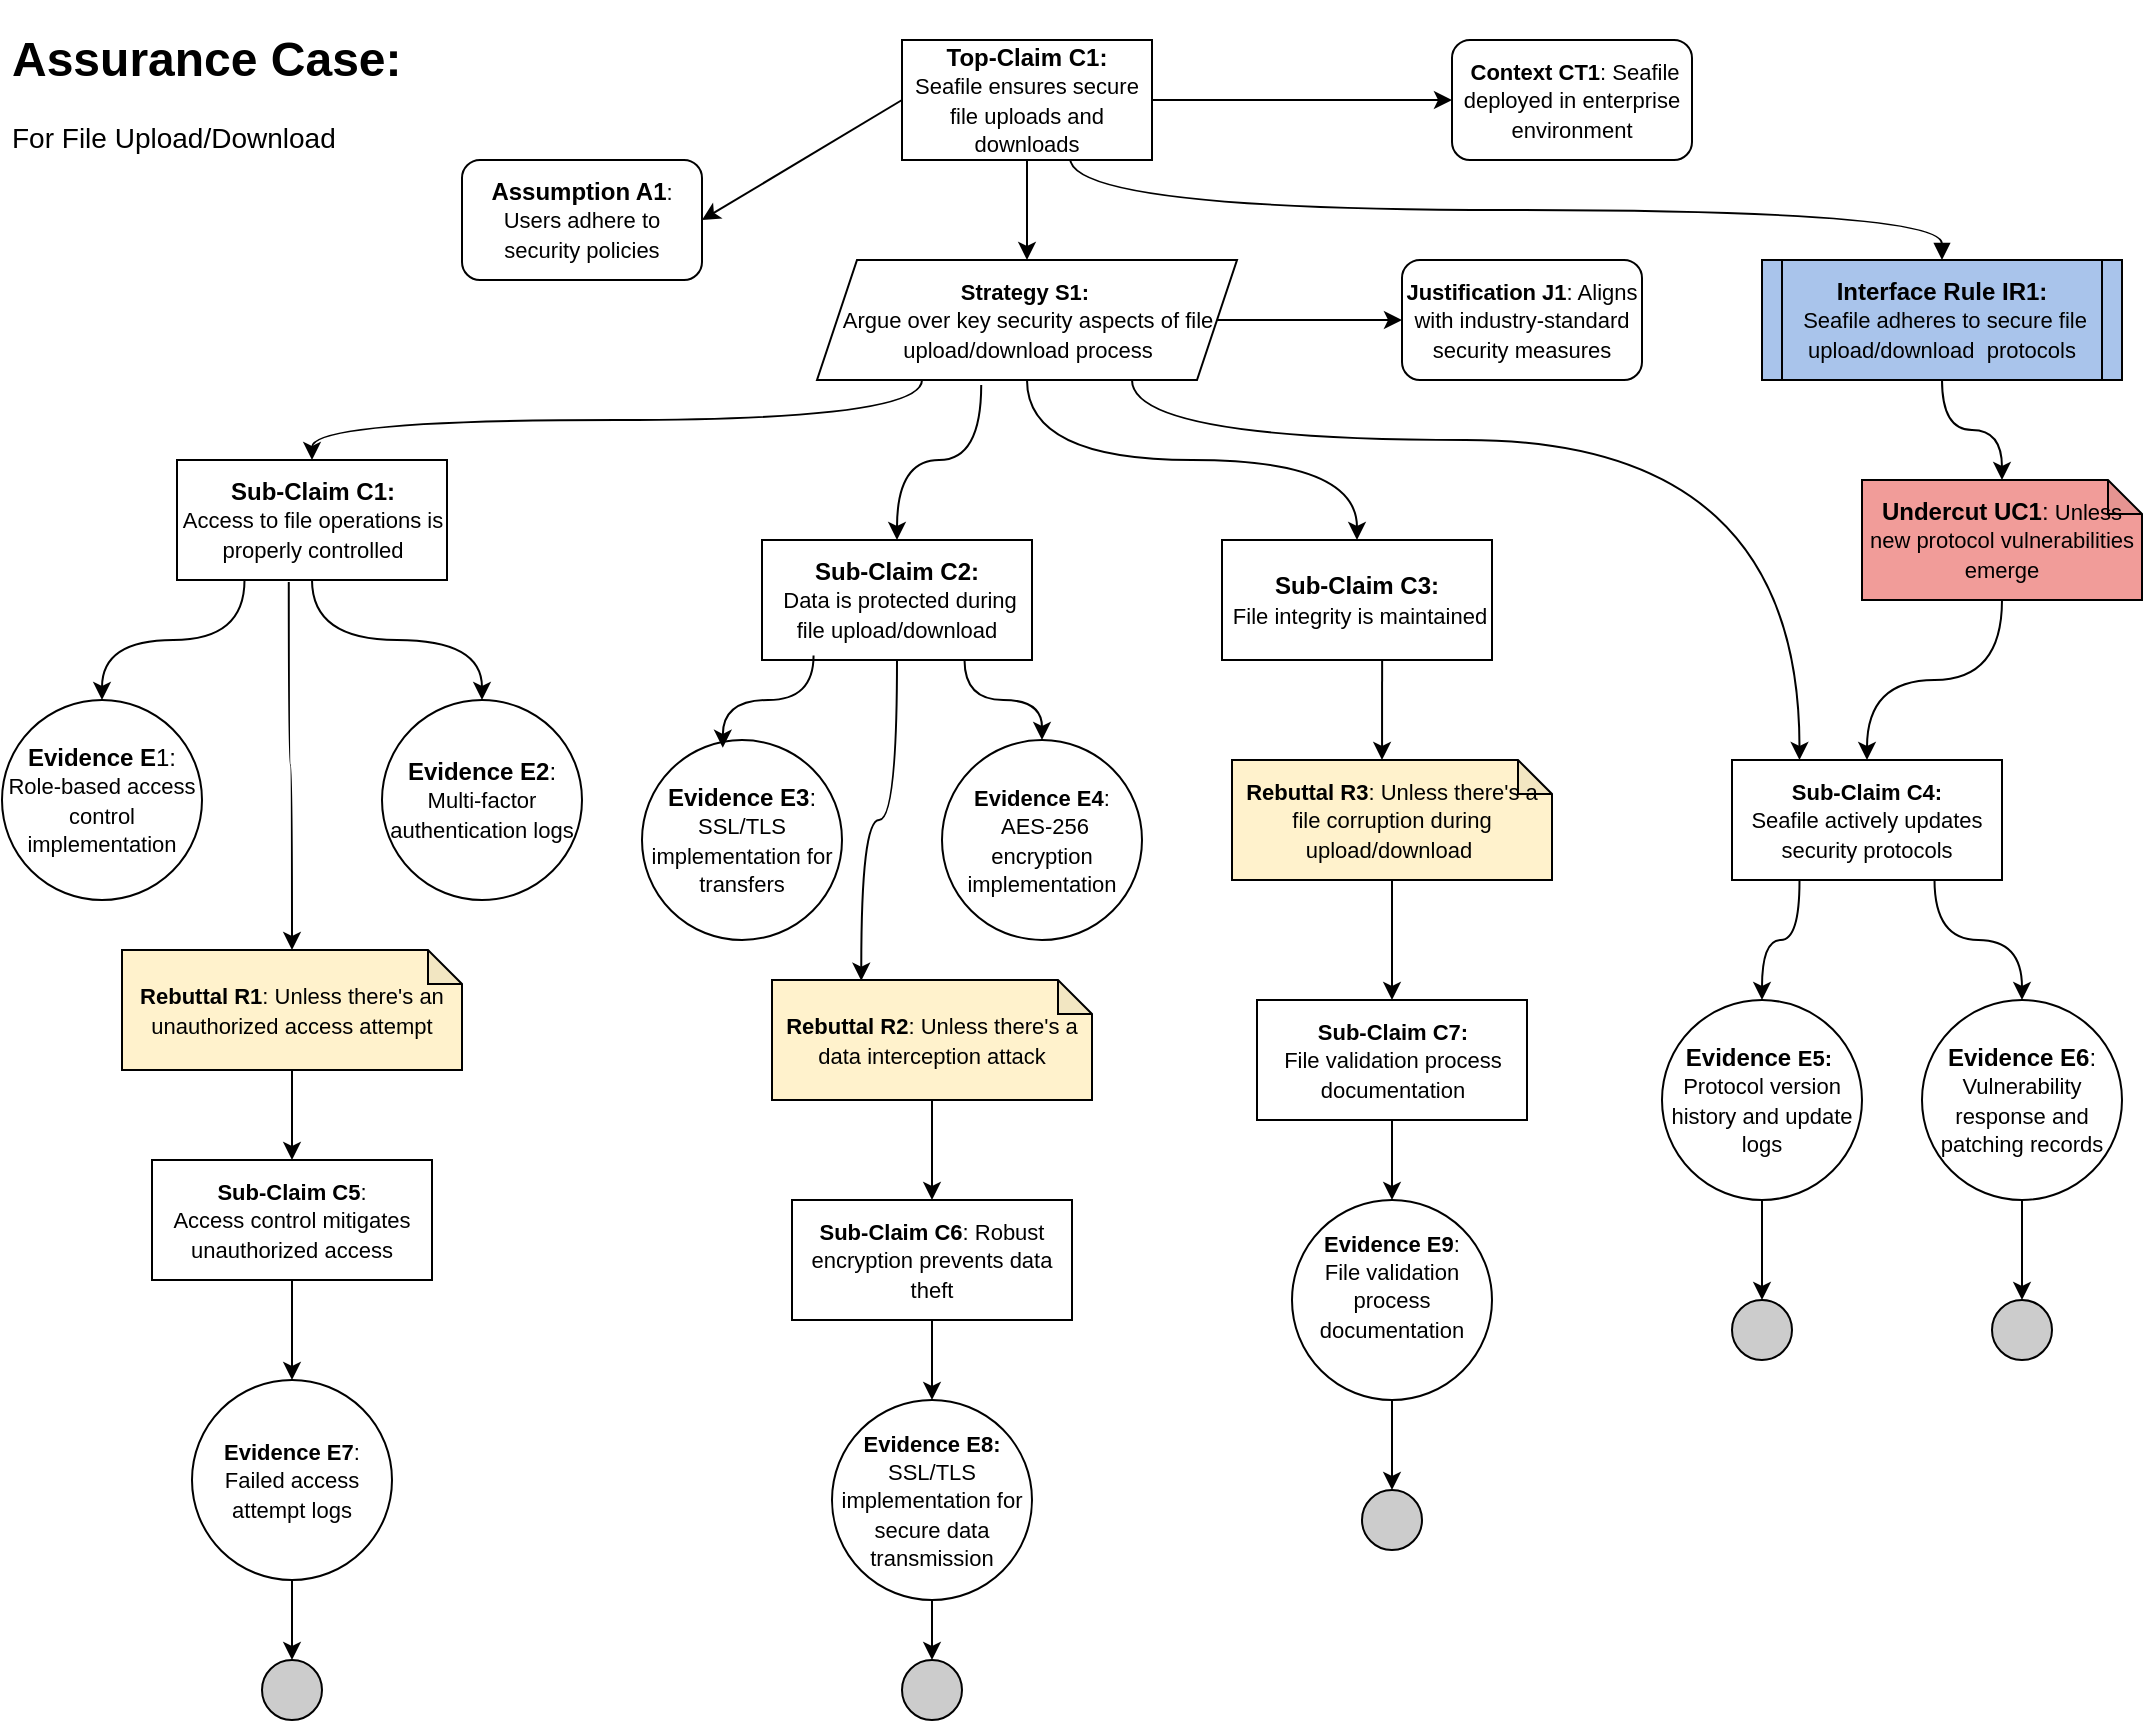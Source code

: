 <mxfile version="24.7.17">
  <diagram id="2RAkf9iS2bYrb-5zrusB" name="Page-1">
    <mxGraphModel dx="2482" dy="935" grid="1" gridSize="10" guides="1" tooltips="1" connect="1" arrows="1" fold="1" page="1" pageScale="1" pageWidth="850" pageHeight="1100" math="0" shadow="0">
      <root>
        <mxCell id="0" />
        <mxCell id="1" parent="0" />
        <mxCell id="EpLoNu7SxfJ4iQwhgqlz-1" value="&lt;h1&gt;Assurance Case:&lt;/h1&gt;&lt;div&gt;&lt;font style=&quot;font-size: 14px;&quot;&gt;For File Upload/Download&lt;/font&gt;&lt;/div&gt;" style="text;html=1;strokeColor=none;fillColor=none;spacing=5;spacingTop=-20;whiteSpace=wrap;overflow=hidden;rounded=0;" parent="1" vertex="1">
          <mxGeometry x="-120" y="20" width="220" height="70" as="geometry" />
        </mxCell>
        <mxCell id="EpLoNu7SxfJ4iQwhgqlz-37" style="edgeStyle=orthogonalEdgeStyle;curved=1;rounded=0;orthogonalLoop=1;jettySize=auto;html=1;exitX=0.672;exitY=0.983;exitDx=0;exitDy=0;endArrow=block;endFill=1;exitPerimeter=0;entryX=0.5;entryY=0;entryDx=0;entryDy=0;" parent="1" source="EpLoNu7SxfJ4iQwhgqlz-2" target="EpLoNu7SxfJ4iQwhgqlz-36" edge="1">
          <mxGeometry relative="1" as="geometry">
            <mxPoint x="412.5" y="100" as="sourcePoint" />
            <mxPoint x="870" y="150" as="targetPoint" />
          </mxGeometry>
        </mxCell>
        <mxCell id="tbIMrllRlCYScKRHbtyk-41" style="edgeStyle=orthogonalEdgeStyle;curved=1;rounded=0;orthogonalLoop=1;jettySize=auto;html=1;exitX=0.5;exitY=1;exitDx=0;exitDy=0;entryX=0.5;entryY=0;entryDx=0;entryDy=0;" edge="1" parent="1" source="EpLoNu7SxfJ4iQwhgqlz-2" target="tbIMrllRlCYScKRHbtyk-1">
          <mxGeometry relative="1" as="geometry" />
        </mxCell>
        <mxCell id="tbIMrllRlCYScKRHbtyk-42" style="edgeStyle=orthogonalEdgeStyle;curved=1;rounded=0;orthogonalLoop=1;jettySize=auto;html=1;exitX=1;exitY=0.5;exitDx=0;exitDy=0;entryX=0;entryY=0.5;entryDx=0;entryDy=0;" edge="1" parent="1" source="EpLoNu7SxfJ4iQwhgqlz-2" target="tbIMrllRlCYScKRHbtyk-38">
          <mxGeometry relative="1" as="geometry" />
        </mxCell>
        <mxCell id="tbIMrllRlCYScKRHbtyk-44" style="rounded=0;orthogonalLoop=1;jettySize=auto;html=1;exitX=0;exitY=0.5;exitDx=0;exitDy=0;entryX=1;entryY=0.5;entryDx=0;entryDy=0;" edge="1" parent="1" source="EpLoNu7SxfJ4iQwhgqlz-2" target="tbIMrllRlCYScKRHbtyk-39">
          <mxGeometry relative="1" as="geometry" />
        </mxCell>
        <mxCell id="EpLoNu7SxfJ4iQwhgqlz-2" value="&lt;b&gt;Top-Claim C1:&lt;br&gt;&lt;/b&gt;&lt;span style=&quot;text-align: start;&quot;&gt;&lt;font style=&quot;font-size: 11px;&quot;&gt;Seafile ensures secure file uploads and downloads&lt;/font&gt;&lt;/span&gt;" style="rounded=0;whiteSpace=wrap;html=1;" parent="1" vertex="1">
          <mxGeometry x="330" y="30" width="125" height="60" as="geometry" />
        </mxCell>
        <mxCell id="tbIMrllRlCYScKRHbtyk-14" style="edgeStyle=orthogonalEdgeStyle;rounded=0;orthogonalLoop=1;jettySize=auto;html=1;exitX=0.25;exitY=1;exitDx=0;exitDy=0;curved=1;" edge="1" parent="1" source="EpLoNu7SxfJ4iQwhgqlz-8" target="EpLoNu7SxfJ4iQwhgqlz-18">
          <mxGeometry relative="1" as="geometry" />
        </mxCell>
        <mxCell id="tbIMrllRlCYScKRHbtyk-15" style="edgeStyle=orthogonalEdgeStyle;rounded=0;orthogonalLoop=1;jettySize=auto;html=1;entryX=0.5;entryY=0;entryDx=0;entryDy=0;curved=1;" edge="1" parent="1" source="EpLoNu7SxfJ4iQwhgqlz-8" target="EpLoNu7SxfJ4iQwhgqlz-19">
          <mxGeometry relative="1" as="geometry" />
        </mxCell>
        <mxCell id="tbIMrllRlCYScKRHbtyk-73" style="edgeStyle=orthogonalEdgeStyle;curved=1;rounded=0;orthogonalLoop=1;jettySize=auto;html=1;exitX=0.414;exitY=1.017;exitDx=0;exitDy=0;exitPerimeter=0;" edge="1" parent="1" source="EpLoNu7SxfJ4iQwhgqlz-8" target="EpLoNu7SxfJ4iQwhgqlz-10">
          <mxGeometry relative="1" as="geometry" />
        </mxCell>
        <mxCell id="EpLoNu7SxfJ4iQwhgqlz-8" value="&lt;font&gt;&lt;b&gt;&lt;font style=&quot;font-size: 12px;&quot;&gt;Sub-Claim C1:&lt;br&gt;&lt;/font&gt;&lt;/b&gt;&lt;span style=&quot;text-align: start;&quot;&gt;&lt;font style=&quot;font-size: 11px;&quot;&gt;Access to file operations is properly controlled&lt;/font&gt;&lt;/span&gt;&lt;br&gt;&lt;/font&gt;" style="rounded=0;whiteSpace=wrap;html=1;" parent="1" vertex="1">
          <mxGeometry x="-32.5" y="240" width="135" height="60" as="geometry" />
        </mxCell>
        <mxCell id="tbIMrllRlCYScKRHbtyk-72" style="edgeStyle=orthogonalEdgeStyle;curved=1;rounded=0;orthogonalLoop=1;jettySize=auto;html=1;entryX=0.5;entryY=0;entryDx=0;entryDy=0;" edge="1" parent="1" source="EpLoNu7SxfJ4iQwhgqlz-10" target="EpLoNu7SxfJ4iQwhgqlz-15">
          <mxGeometry relative="1" as="geometry" />
        </mxCell>
        <mxCell id="EpLoNu7SxfJ4iQwhgqlz-10" value="&lt;span style=&quot;text-align: start;&quot;&gt;&lt;font style=&quot;font-size: 11px;&quot;&gt;&lt;b&gt;Rebuttal R1&lt;/b&gt;: Unless there&#39;s an unauthorized access attempt&lt;/font&gt;&lt;/span&gt;" style="shape=note;whiteSpace=wrap;html=1;backgroundOutline=1;darkOpacity=0.05;size=17;fillColor=#FFF2CC;" parent="1" vertex="1">
          <mxGeometry x="-60" y="485" width="170" height="60" as="geometry" />
        </mxCell>
        <mxCell id="tbIMrllRlCYScKRHbtyk-52" style="edgeStyle=orthogonalEdgeStyle;curved=1;rounded=0;orthogonalLoop=1;jettySize=auto;html=1;exitX=0.5;exitY=1;exitDx=0;exitDy=0;" edge="1" parent="1" source="EpLoNu7SxfJ4iQwhgqlz-15" target="tbIMrllRlCYScKRHbtyk-51">
          <mxGeometry relative="1" as="geometry" />
        </mxCell>
        <mxCell id="EpLoNu7SxfJ4iQwhgqlz-15" value="&lt;span style=&quot;text-align: start;&quot;&gt;&lt;font style=&quot;font-size: 11px;&quot;&gt;&lt;b&gt;Sub-Claim C5&lt;/b&gt;:&lt;/font&gt;&lt;/span&gt;&lt;div&gt;&lt;span style=&quot;text-align: start;&quot;&gt;&lt;font style=&quot;font-size: 11px;&quot;&gt;Access control mitigates unauthorized access&lt;/font&gt;&lt;/span&gt;&lt;br&gt;&lt;/div&gt;" style="rounded=0;whiteSpace=wrap;html=1;" parent="1" vertex="1">
          <mxGeometry x="-45" y="590" width="140" height="60" as="geometry" />
        </mxCell>
        <mxCell id="EpLoNu7SxfJ4iQwhgqlz-18" value="&lt;span style=&quot;text-align: start;&quot;&gt;&lt;font style=&quot;font-size: 12px;&quot;&gt;&lt;b&gt;Evidence E&lt;/b&gt;1:&lt;/font&gt;&lt;/span&gt;&lt;div&gt;&lt;span style=&quot;text-align: start;&quot;&gt;&lt;font style=&quot;font-size: 11px;&quot;&gt;Role-based access control implementation&lt;/font&gt;&lt;/span&gt;&lt;br&gt;&lt;/div&gt;" style="ellipse;whiteSpace=wrap;html=1;aspect=fixed;fillColor=#ffffff;rounded=0;" parent="1" vertex="1">
          <mxGeometry x="-120" y="360" width="100" height="100" as="geometry" />
        </mxCell>
        <mxCell id="EpLoNu7SxfJ4iQwhgqlz-19" value="&lt;span style=&quot;text-align: start;&quot;&gt;&lt;font style=&quot;font-size: 12px;&quot;&gt;&lt;b&gt;Evidence E2&lt;/b&gt;:&lt;/font&gt;&lt;/span&gt;&lt;div&gt;&lt;span style=&quot;text-align: start;&quot;&gt;&lt;font style=&quot;font-size: 11px;&quot;&gt;Multi-factor authentication logs&lt;/font&gt;&lt;/span&gt;&lt;br&gt;&lt;/div&gt;" style="ellipse;whiteSpace=wrap;html=1;aspect=fixed;fillColor=#ffffff;rounded=0;" parent="1" vertex="1">
          <mxGeometry x="70" y="360" width="100" height="100" as="geometry" />
        </mxCell>
        <mxCell id="EpLoNu7SxfJ4iQwhgqlz-24" value="" style="ellipse;whiteSpace=wrap;html=1;aspect=fixed;fillColor=#CCCCCC;" parent="1" vertex="1">
          <mxGeometry x="10" y="840" width="30" height="30" as="geometry" />
        </mxCell>
        <mxCell id="EpLoNu7SxfJ4iQwhgqlz-33" value="&lt;span style=&quot;text-align: start;&quot;&gt;&lt;font style=&quot;font-size: 11px;&quot;&gt;&lt;b&gt;Evidence E8:&lt;/b&gt;&lt;/font&gt;&lt;/span&gt;&lt;div&gt;&lt;span style=&quot;text-align: start;&quot;&gt;&lt;font style=&quot;font-size: 11px;&quot;&gt;SSL/TLS implementation for secure data transmission&lt;/font&gt;&lt;/span&gt;&lt;br&gt;&lt;/div&gt;" style="ellipse;whiteSpace=wrap;html=1;aspect=fixed;fillColor=#ffffff;rounded=0;" parent="1" vertex="1">
          <mxGeometry x="295" y="710" width="100" height="100" as="geometry" />
        </mxCell>
        <mxCell id="EpLoNu7SxfJ4iQwhgqlz-36" value="&lt;span style=&quot;text-align: start;&quot;&gt;&lt;font style=&quot;font-size: 12px;&quot;&gt;&lt;b&gt;Interface Rule IR1:&lt;/b&gt;&lt;/font&gt;&lt;/span&gt;&lt;div&gt;&lt;span style=&quot;text-align: start;&quot;&gt;&lt;font style=&quot;font-size: 11px;&quot;&gt;&amp;nbsp;Seafile adheres to secure file upload/download &amp;nbsp;protocols&lt;/font&gt;&lt;/span&gt;&lt;br&gt;&lt;/div&gt;" style="shape=process;whiteSpace=wrap;html=1;backgroundOutline=1;fillColor=#A9C4EB;size=0.056;" parent="1" vertex="1">
          <mxGeometry x="760" y="140" width="180" height="60" as="geometry" />
        </mxCell>
        <mxCell id="tbIMrllRlCYScKRHbtyk-10" value="" style="edgeStyle=orthogonalEdgeStyle;rounded=0;orthogonalLoop=1;jettySize=auto;html=1;curved=1;exitX=0.391;exitY=1.041;exitDx=0;exitDy=0;exitPerimeter=0;" edge="1" parent="1" source="tbIMrllRlCYScKRHbtyk-1" target="tbIMrllRlCYScKRHbtyk-7">
          <mxGeometry relative="1" as="geometry" />
        </mxCell>
        <mxCell id="tbIMrllRlCYScKRHbtyk-48" style="edgeStyle=orthogonalEdgeStyle;curved=1;rounded=0;orthogonalLoop=1;jettySize=auto;html=1;exitX=1;exitY=0.5;exitDx=0;exitDy=0;" edge="1" parent="1" source="tbIMrllRlCYScKRHbtyk-1" target="tbIMrllRlCYScKRHbtyk-40">
          <mxGeometry relative="1" as="geometry" />
        </mxCell>
        <mxCell id="tbIMrllRlCYScKRHbtyk-78" style="edgeStyle=orthogonalEdgeStyle;curved=1;rounded=0;orthogonalLoop=1;jettySize=auto;html=1;exitX=0.5;exitY=1;exitDx=0;exitDy=0;entryX=0.5;entryY=0;entryDx=0;entryDy=0;" edge="1" parent="1" source="tbIMrllRlCYScKRHbtyk-1" target="tbIMrllRlCYScKRHbtyk-8">
          <mxGeometry relative="1" as="geometry" />
        </mxCell>
        <mxCell id="tbIMrllRlCYScKRHbtyk-92" style="edgeStyle=orthogonalEdgeStyle;curved=1;rounded=0;orthogonalLoop=1;jettySize=auto;html=1;exitX=0.75;exitY=1;exitDx=0;exitDy=0;entryX=0.25;entryY=0;entryDx=0;entryDy=0;" edge="1" parent="1" source="tbIMrllRlCYScKRHbtyk-1" target="tbIMrllRlCYScKRHbtyk-9">
          <mxGeometry relative="1" as="geometry">
            <Array as="points">
              <mxPoint x="445" y="230" />
              <mxPoint x="779" y="230" />
            </Array>
          </mxGeometry>
        </mxCell>
        <mxCell id="tbIMrllRlCYScKRHbtyk-1" value="&lt;span style=&quot;text-align: start;&quot;&gt;&lt;font style=&quot;font-size: 11px;&quot;&gt;&lt;b&gt;Strategy S1:&amp;nbsp;&lt;/b&gt;&lt;/font&gt;&lt;/span&gt;&lt;div&gt;&lt;span style=&quot;text-align: start;&quot;&gt;&lt;font style=&quot;font-size: 11px;&quot;&gt;Argue over key security aspects of file upload/download process&lt;/font&gt;&lt;/span&gt;&lt;br&gt;&lt;/div&gt;" style="shape=parallelogram;perimeter=parallelogramPerimeter;whiteSpace=wrap;html=1;fixedSize=1;" vertex="1" parent="1">
          <mxGeometry x="287.5" y="140" width="210" height="60" as="geometry" />
        </mxCell>
        <mxCell id="tbIMrllRlCYScKRHbtyk-6" value="" style="curved=1;endArrow=classic;html=1;rounded=0;exitX=0.25;exitY=1;exitDx=0;exitDy=0;entryX=0.5;entryY=0;entryDx=0;entryDy=0;edgeStyle=orthogonalEdgeStyle;" edge="1" parent="1" source="tbIMrllRlCYScKRHbtyk-1" target="EpLoNu7SxfJ4iQwhgqlz-8">
          <mxGeometry width="50" height="50" relative="1" as="geometry">
            <mxPoint x="140" y="310" as="sourcePoint" />
            <mxPoint x="190" y="260" as="targetPoint" />
          </mxGeometry>
        </mxCell>
        <mxCell id="tbIMrllRlCYScKRHbtyk-19" style="edgeStyle=orthogonalEdgeStyle;rounded=0;orthogonalLoop=1;jettySize=auto;html=1;exitX=0.75;exitY=1;exitDx=0;exitDy=0;curved=1;" edge="1" parent="1" source="tbIMrllRlCYScKRHbtyk-7" target="tbIMrllRlCYScKRHbtyk-17">
          <mxGeometry relative="1" as="geometry" />
        </mxCell>
        <mxCell id="tbIMrllRlCYScKRHbtyk-7" value="&lt;span style=&quot;text-align: start;&quot;&gt;&lt;font style=&quot;font-size: 12px;&quot;&gt;&lt;b&gt;Sub-Claim C2:&lt;/b&gt;&lt;/font&gt;&lt;/span&gt;&lt;div&gt;&lt;span style=&quot;text-align: start;&quot;&gt;&lt;font style=&quot;font-size: 11px;&quot;&gt;&amp;nbsp;Data is protected during file upload/download&lt;/font&gt;&lt;/span&gt;&lt;/div&gt;" style="rounded=0;whiteSpace=wrap;html=1;" vertex="1" parent="1">
          <mxGeometry x="260" y="280" width="135" height="60" as="geometry" />
        </mxCell>
        <mxCell id="tbIMrllRlCYScKRHbtyk-8" value="&lt;span style=&quot;font-style: normal; font-variant-caps: normal; letter-spacing: normal; text-align: start; text-indent: 0px; text-transform: none; white-space: normal; word-spacing: 0px; -webkit-text-stroke-width: 0px; text-decoration: none; caret-color: rgb(0, 0, 0); color: rgb(0, 0, 0); float: none; display: inline !important;&quot;&gt;&lt;font style=&quot;font-size: 12px;&quot;&gt;&lt;b&gt;Sub-Claim C3:&lt;/b&gt;&lt;/font&gt;&lt;/span&gt;&lt;div&gt;&lt;span style=&quot;font-style: normal; font-variant-caps: normal; font-weight: 400; letter-spacing: normal; text-align: start; text-indent: 0px; text-transform: none; white-space: normal; word-spacing: 0px; -webkit-text-stroke-width: 0px; text-decoration: none; caret-color: rgb(0, 0, 0); color: rgb(0, 0, 0); float: none; display: inline !important;&quot;&gt;&lt;font style=&quot;font-size: 11px;&quot;&gt;&amp;nbsp;File integrity is maintained&lt;/font&gt;&lt;/span&gt;&lt;/div&gt;" style="rounded=0;whiteSpace=wrap;html=1;" vertex="1" parent="1">
          <mxGeometry x="490" y="280" width="135" height="60" as="geometry" />
        </mxCell>
        <mxCell id="tbIMrllRlCYScKRHbtyk-26" style="edgeStyle=orthogonalEdgeStyle;curved=1;rounded=0;orthogonalLoop=1;jettySize=auto;html=1;exitX=0.25;exitY=1;exitDx=0;exitDy=0;" edge="1" parent="1" source="tbIMrllRlCYScKRHbtyk-9" target="tbIMrllRlCYScKRHbtyk-24">
          <mxGeometry relative="1" as="geometry" />
        </mxCell>
        <mxCell id="tbIMrllRlCYScKRHbtyk-27" style="edgeStyle=orthogonalEdgeStyle;curved=1;rounded=0;orthogonalLoop=1;jettySize=auto;html=1;exitX=0.75;exitY=1;exitDx=0;exitDy=0;" edge="1" parent="1" source="tbIMrllRlCYScKRHbtyk-9" target="tbIMrllRlCYScKRHbtyk-25">
          <mxGeometry relative="1" as="geometry" />
        </mxCell>
        <mxCell id="tbIMrllRlCYScKRHbtyk-9" value="&lt;span style=&quot;text-align: start;&quot;&gt;&lt;font style=&quot;font-size: 11px;&quot;&gt;&lt;b&gt;Sub-Claim C4:&lt;/b&gt;&lt;/font&gt;&lt;/span&gt;&lt;div&gt;&lt;span style=&quot;text-align: start;&quot;&gt;&lt;font style=&quot;font-size: 11px;&quot;&gt;Seafile actively updates security protocols&lt;/font&gt;&lt;/span&gt;&lt;br&gt;&lt;/div&gt;" style="rounded=0;whiteSpace=wrap;html=1;" vertex="1" parent="1">
          <mxGeometry x="745" y="390" width="135" height="60" as="geometry" />
        </mxCell>
        <mxCell id="tbIMrllRlCYScKRHbtyk-16" value="&lt;span style=&quot;text-align: start;&quot;&gt;&lt;font style=&quot;font-size: 12px;&quot;&gt;&lt;b&gt;Evidence E3&lt;/b&gt;:&lt;/font&gt;&lt;/span&gt;&lt;div&gt;&lt;span style=&quot;text-align: start;&quot;&gt;&lt;font style=&quot;font-size: 11px;&quot;&gt;SSL/TLS implementation for transfers&lt;/font&gt;&lt;/span&gt;&lt;br&gt;&lt;/div&gt;" style="ellipse;whiteSpace=wrap;html=1;aspect=fixed;fillColor=#ffffff;rounded=0;" vertex="1" parent="1">
          <mxGeometry x="200" y="380" width="100" height="100" as="geometry" />
        </mxCell>
        <mxCell id="tbIMrllRlCYScKRHbtyk-17" value="&lt;span style=&quot;text-align: start;&quot;&gt;&lt;font style=&quot;font-size: 11px;&quot;&gt;&lt;b&gt;Evidence E4&lt;/b&gt;:&lt;/font&gt;&lt;/span&gt;&lt;div&gt;&lt;span style=&quot;font-size: 11px; text-align: start;&quot;&gt;&amp;nbsp;AES-256 encryption implementation&lt;/span&gt;&lt;br&gt;&lt;/div&gt;" style="ellipse;whiteSpace=wrap;html=1;aspect=fixed;fillColor=#ffffff;rounded=0;" vertex="1" parent="1">
          <mxGeometry x="350" y="380" width="100" height="100" as="geometry" />
        </mxCell>
        <mxCell id="tbIMrllRlCYScKRHbtyk-18" style="edgeStyle=orthogonalEdgeStyle;rounded=0;orthogonalLoop=1;jettySize=auto;html=1;exitX=0.191;exitY=0.962;exitDx=0;exitDy=0;entryX=0.404;entryY=0.039;entryDx=0;entryDy=0;entryPerimeter=0;curved=1;exitPerimeter=0;" edge="1" parent="1" source="tbIMrllRlCYScKRHbtyk-7" target="tbIMrllRlCYScKRHbtyk-16">
          <mxGeometry relative="1" as="geometry" />
        </mxCell>
        <mxCell id="tbIMrllRlCYScKRHbtyk-68" style="edgeStyle=orthogonalEdgeStyle;curved=1;rounded=0;orthogonalLoop=1;jettySize=auto;html=1;exitX=0.5;exitY=1;exitDx=0;exitDy=0;entryX=0.5;entryY=0;entryDx=0;entryDy=0;" edge="1" parent="1" source="tbIMrllRlCYScKRHbtyk-20" target="tbIMrllRlCYScKRHbtyk-65">
          <mxGeometry relative="1" as="geometry" />
        </mxCell>
        <mxCell id="tbIMrllRlCYScKRHbtyk-20" value="&lt;span style=&quot;&quot;&gt;&lt;font style=&quot;font-size: 11px;&quot;&gt;&lt;b&gt;Evidence E9&lt;/b&gt;:&lt;/font&gt;&lt;/span&gt;&lt;div&gt;&lt;div style=&quot;&quot;&gt;&lt;font style=&quot;font-size: 11px;&quot;&gt;File validation process documentation&lt;br&gt;&lt;/font&gt;&lt;/div&gt;&lt;div&gt;&lt;span style=&quot;caret-color: rgba(0, 0, 0, 0); color: rgba(0, 0, 0, 0); font-family: monospace; font-size: 0px; white-space: nowrap;&quot;&gt;%3CmxGraphModel%3E%3Croot%3E%3CmxCell%20id%3D%220%22%2F%3E%3CmxCell%20id%3D%221%22%20parent%3D%220%22%2F%3E%3CmxCell%20id%3D%222%22%20value%3D%22%26lt%3Bspan%20style%3D%26quot%3Btext-align%3A%20start%3B%26quot%3B%26gt%3B%26lt%3Bfont%20style%3D%26quot%3Bfont-size%3A%2011px%3B%26quot%3B%26gt%3B%26lt%3Bb%26gt%3BEvidence%20E4%26lt%3B%2Fb%26gt%3B%3A%26lt%3B%2Ffont%26gt%3B%26lt%3B%2Fspan%26gt%3B%26lt%3Bdiv%26gt%3B%26lt%3Bspan%20style%3D%26quot%3Btext-align%3A%20start%3B%26quot%3B%26gt%3B%26lt%3Bfont%20style%3D%26quot%3Bfont-size%3A%2011px%3B%26quot%3B%26gt%3BSSL%2FTLS%20implementation%20for%20transfers%26lt%3B%2Ffont%26gt%3B%26lt%3B%2Fspan%26gt%3B%26lt%3Bbr%26gt%3B%26lt%3B%2Fdiv%26gt%3B%22%20style%3D%22ellipse%3BwhiteSpace%3Dwrap%3Bhtml%3D1%3Baspect%3Dfixed%3BfillColor%3D%23ffffff%3Brounded%3D0%3B%22%20vertex%3D%221%22%20parent%3D%221%22%3E%3CmxGeometry%20x%3D%22375%22%20y%3D%22410%22%20width%3D%22100%22%20height%3D%22100%22%20as%3D%22geometry%22%2F%3E%3C%2FmxCell%3E%3C%2Froot%3E%3C%2FmxGraphModel%3E&lt;/span&gt;&lt;br&gt;&lt;/div&gt;&lt;/div&gt;" style="ellipse;whiteSpace=wrap;html=1;aspect=fixed;fillColor=#ffffff;rounded=0;" vertex="1" parent="1">
          <mxGeometry x="525" y="610" width="100" height="100" as="geometry" />
        </mxCell>
        <mxCell id="tbIMrllRlCYScKRHbtyk-88" style="edgeStyle=orthogonalEdgeStyle;curved=1;rounded=0;orthogonalLoop=1;jettySize=auto;html=1;exitX=0.5;exitY=1;exitDx=0;exitDy=0;entryX=0.5;entryY=0;entryDx=0;entryDy=0;" edge="1" parent="1" source="tbIMrllRlCYScKRHbtyk-24" target="tbIMrllRlCYScKRHbtyk-86">
          <mxGeometry relative="1" as="geometry" />
        </mxCell>
        <mxCell id="tbIMrllRlCYScKRHbtyk-24" value="&lt;div style=&quot;&quot;&gt;&lt;span style=&quot;&quot;&gt;&lt;b&gt;Evidence&amp;nbsp;&lt;/b&gt;&lt;/span&gt;&lt;span style=&quot;font-size: 11px;&quot;&gt;&lt;b&gt;E5:&amp;nbsp;&lt;/b&gt;&lt;/span&gt;&lt;/div&gt;&lt;div style=&quot;&quot;&gt;&lt;span style=&quot;&quot;&gt;&lt;font style=&quot;font-size: 11px;&quot;&gt;Protocol version history and update logs&lt;/font&gt;&lt;/span&gt;&lt;/div&gt;" style="ellipse;whiteSpace=wrap;html=1;aspect=fixed;fillColor=#ffffff;rounded=0;align=center;" vertex="1" parent="1">
          <mxGeometry x="710" y="510" width="100" height="100" as="geometry" />
        </mxCell>
        <mxCell id="tbIMrllRlCYScKRHbtyk-89" style="edgeStyle=orthogonalEdgeStyle;curved=1;rounded=0;orthogonalLoop=1;jettySize=auto;html=1;exitX=0.5;exitY=1;exitDx=0;exitDy=0;" edge="1" parent="1" source="tbIMrllRlCYScKRHbtyk-25" target="tbIMrllRlCYScKRHbtyk-87">
          <mxGeometry relative="1" as="geometry" />
        </mxCell>
        <mxCell id="tbIMrllRlCYScKRHbtyk-25" value="&lt;span style=&quot;text-align: start;&quot;&gt;&lt;font style=&quot;font-size: 12px;&quot;&gt;&lt;b&gt;Evidence E6&lt;/b&gt;:&lt;/font&gt;&lt;/span&gt;&lt;div&gt;&lt;span style=&quot;text-align: start;&quot;&gt;&lt;font style=&quot;font-size: 11px;&quot;&gt;Vulnerability response and patching records&lt;/font&gt;&lt;/span&gt;&lt;br&gt;&lt;/div&gt;" style="ellipse;whiteSpace=wrap;html=1;aspect=fixed;fillColor=#ffffff;rounded=0;" vertex="1" parent="1">
          <mxGeometry x="840" y="510" width="100" height="100" as="geometry" />
        </mxCell>
        <mxCell id="tbIMrllRlCYScKRHbtyk-95" style="edgeStyle=orthogonalEdgeStyle;curved=1;rounded=0;orthogonalLoop=1;jettySize=auto;html=1;entryX=0.5;entryY=0;entryDx=0;entryDy=0;" edge="1" parent="1" source="tbIMrllRlCYScKRHbtyk-31" target="tbIMrllRlCYScKRHbtyk-32">
          <mxGeometry relative="1" as="geometry" />
        </mxCell>
        <mxCell id="tbIMrllRlCYScKRHbtyk-31" value="&lt;span style=&quot;text-align: start;&quot;&gt;&lt;font style=&quot;font-size: 11px;&quot;&gt;&lt;b&gt;Rebuttal R2&lt;/b&gt;: Unless there&#39;s a data interception attack&lt;/font&gt;&lt;/span&gt;" style="shape=note;whiteSpace=wrap;html=1;backgroundOutline=1;darkOpacity=0.05;size=17;fillColor=#FFF2CC;" vertex="1" parent="1">
          <mxGeometry x="265" y="500" width="160" height="60" as="geometry" />
        </mxCell>
        <mxCell id="tbIMrllRlCYScKRHbtyk-54" style="edgeStyle=orthogonalEdgeStyle;curved=1;rounded=0;orthogonalLoop=1;jettySize=auto;html=1;exitX=0.5;exitY=1;exitDx=0;exitDy=0;" edge="1" parent="1" source="tbIMrllRlCYScKRHbtyk-32" target="EpLoNu7SxfJ4iQwhgqlz-33">
          <mxGeometry relative="1" as="geometry" />
        </mxCell>
        <mxCell id="tbIMrllRlCYScKRHbtyk-32" value="&lt;span style=&quot;text-align: start;&quot;&gt;&lt;font style=&quot;font-size: 11px;&quot;&gt;&lt;b&gt;Sub-Claim C6&lt;/b&gt;: Robust encryption prevents data theft&lt;/font&gt;&lt;/span&gt;" style="rounded=0;whiteSpace=wrap;html=1;" vertex="1" parent="1">
          <mxGeometry x="275" y="610" width="140" height="60" as="geometry" />
        </mxCell>
        <mxCell id="tbIMrllRlCYScKRHbtyk-38" value="&lt;span style=&quot;text-align: start;&quot;&gt;&lt;font style=&quot;font-size: 11px;&quot;&gt;&amp;nbsp;&lt;b&gt;Context CT1&lt;/b&gt;: Seafile deployed in enterprise environment&lt;/font&gt;&lt;/span&gt;" style="rounded=1;whiteSpace=wrap;html=1;" vertex="1" parent="1">
          <mxGeometry x="605" y="30" width="120" height="60" as="geometry" />
        </mxCell>
        <mxCell id="tbIMrllRlCYScKRHbtyk-39" value="&lt;span style=&quot;text-align: start;&quot;&gt;&lt;font&gt;&lt;b&gt;&lt;font style=&quot;font-size: 12px;&quot;&gt;Assumption A1&lt;/font&gt;&lt;/b&gt;&lt;span style=&quot;font-size: 11px;&quot;&gt;: Users adhere to security policies&lt;/span&gt;&lt;/font&gt;&lt;/span&gt;" style="rounded=1;whiteSpace=wrap;html=1;" vertex="1" parent="1">
          <mxGeometry x="110" y="90" width="120" height="60" as="geometry" />
        </mxCell>
        <mxCell id="tbIMrllRlCYScKRHbtyk-40" value="&lt;span style=&quot;text-align: start;&quot;&gt;&lt;font style=&quot;font-size: 11px;&quot;&gt;&lt;b&gt;Justification J1&lt;/b&gt;: Aligns with industry-standard security measures&lt;/font&gt;&lt;/span&gt;" style="rounded=1;whiteSpace=wrap;html=1;" vertex="1" parent="1">
          <mxGeometry x="580" y="140" width="120" height="60" as="geometry" />
        </mxCell>
        <mxCell id="tbIMrllRlCYScKRHbtyk-50" style="edgeStyle=orthogonalEdgeStyle;curved=1;rounded=0;orthogonalLoop=1;jettySize=auto;html=1;exitX=0.5;exitY=1;exitDx=0;exitDy=0;entryX=0.279;entryY=0.006;entryDx=0;entryDy=0;entryPerimeter=0;" edge="1" parent="1" source="tbIMrllRlCYScKRHbtyk-7" target="tbIMrllRlCYScKRHbtyk-31">
          <mxGeometry relative="1" as="geometry" />
        </mxCell>
        <mxCell id="tbIMrllRlCYScKRHbtyk-56" style="edgeStyle=orthogonalEdgeStyle;curved=1;rounded=0;orthogonalLoop=1;jettySize=auto;html=1;exitX=0.5;exitY=1;exitDx=0;exitDy=0;entryX=0.5;entryY=0;entryDx=0;entryDy=0;" edge="1" parent="1" source="tbIMrllRlCYScKRHbtyk-51" target="EpLoNu7SxfJ4iQwhgqlz-24">
          <mxGeometry relative="1" as="geometry" />
        </mxCell>
        <mxCell id="tbIMrllRlCYScKRHbtyk-51" value="&lt;span style=&quot;text-align: start;&quot;&gt;&lt;font style=&quot;font-size: 11px;&quot;&gt;&lt;b&gt;Evidence E7&lt;/b&gt;: Failed access attempt logs&lt;/font&gt;&lt;/span&gt;" style="ellipse;whiteSpace=wrap;html=1;aspect=fixed;fillColor=#ffffff;rounded=0;" vertex="1" parent="1">
          <mxGeometry x="-25" y="700" width="100" height="100" as="geometry" />
        </mxCell>
        <mxCell id="tbIMrllRlCYScKRHbtyk-65" value="" style="ellipse;whiteSpace=wrap;html=1;aspect=fixed;fillColor=#CCCCCC;" vertex="1" parent="1">
          <mxGeometry x="560" y="755" width="30" height="30" as="geometry" />
        </mxCell>
        <mxCell id="tbIMrllRlCYScKRHbtyk-75" value="" style="edgeStyle=orthogonalEdgeStyle;curved=1;rounded=0;orthogonalLoop=1;jettySize=auto;html=1;exitX=0.5;exitY=1;exitDx=0;exitDy=0;" edge="1" parent="1" source="EpLoNu7SxfJ4iQwhgqlz-33" target="tbIMrllRlCYScKRHbtyk-59">
          <mxGeometry relative="1" as="geometry">
            <mxPoint x="260" y="820" as="sourcePoint" />
            <mxPoint x="260" y="910" as="targetPoint" />
          </mxGeometry>
        </mxCell>
        <mxCell id="tbIMrllRlCYScKRHbtyk-59" value="" style="ellipse;whiteSpace=wrap;html=1;aspect=fixed;fillColor=#CCCCCC;" vertex="1" parent="1">
          <mxGeometry x="330" y="840" width="30" height="30" as="geometry" />
        </mxCell>
        <mxCell id="tbIMrllRlCYScKRHbtyk-82" style="edgeStyle=orthogonalEdgeStyle;curved=1;rounded=0;orthogonalLoop=1;jettySize=auto;html=1;exitX=0.5;exitY=1;exitDx=0;exitDy=0;exitPerimeter=0;" edge="1" parent="1" source="tbIMrllRlCYScKRHbtyk-77" target="tbIMrllRlCYScKRHbtyk-81">
          <mxGeometry relative="1" as="geometry" />
        </mxCell>
        <mxCell id="tbIMrllRlCYScKRHbtyk-77" value="&lt;span style=&quot;text-align: start;&quot;&gt;&lt;font style=&quot;font-size: 11px;&quot;&gt;&lt;b&gt;Rebuttal R3&lt;/b&gt;:&amp;nbsp;&lt;/font&gt;&lt;/span&gt;&lt;span style=&quot;text-align: start;&quot;&gt;&lt;font style=&quot;font-size: 11px;&quot;&gt;Unless there&#39;s a file corruption during upload/download&amp;nbsp;&lt;/font&gt;&lt;/span&gt;" style="shape=note;whiteSpace=wrap;html=1;backgroundOutline=1;darkOpacity=0.05;size=17;fillColor=#FFF2CC;" vertex="1" parent="1">
          <mxGeometry x="495" y="390" width="160" height="60" as="geometry" />
        </mxCell>
        <mxCell id="tbIMrllRlCYScKRHbtyk-79" style="edgeStyle=orthogonalEdgeStyle;curved=1;rounded=0;orthogonalLoop=1;jettySize=auto;html=1;exitX=0.593;exitY=0.994;exitDx=0;exitDy=0;exitPerimeter=0;" edge="1" parent="1" source="tbIMrllRlCYScKRHbtyk-8">
          <mxGeometry relative="1" as="geometry">
            <mxPoint x="570" y="390" as="targetPoint" />
          </mxGeometry>
        </mxCell>
        <mxCell id="tbIMrllRlCYScKRHbtyk-83" style="edgeStyle=orthogonalEdgeStyle;curved=1;rounded=0;orthogonalLoop=1;jettySize=auto;html=1;exitX=0.5;exitY=1;exitDx=0;exitDy=0;entryX=0.5;entryY=0;entryDx=0;entryDy=0;" edge="1" parent="1" source="tbIMrllRlCYScKRHbtyk-81" target="tbIMrllRlCYScKRHbtyk-20">
          <mxGeometry relative="1" as="geometry" />
        </mxCell>
        <mxCell id="tbIMrllRlCYScKRHbtyk-81" value="&lt;span style=&quot;font-style: normal; font-variant-caps: normal; letter-spacing: normal; text-align: start; text-indent: 0px; text-transform: none; white-space: normal; word-spacing: 0px; -webkit-text-stroke-width: 0px; text-decoration: none; caret-color: rgb(0, 0, 0); color: rgb(0, 0, 0); float: none; display: inline !important;&quot;&gt;&lt;font style=&quot;font-size: 11px;&quot;&gt;&lt;b&gt;Sub-Claim C7:&lt;/b&gt;&lt;/font&gt;&lt;/span&gt;&lt;div&gt;&lt;span style=&quot;text-align: start;&quot;&gt;&lt;font style=&quot;font-size: 11px;&quot;&gt;File validation process documentation&lt;/font&gt;&lt;/span&gt;&lt;br&gt;&lt;/div&gt;" style="rounded=0;whiteSpace=wrap;html=1;" vertex="1" parent="1">
          <mxGeometry x="507.5" y="510" width="135" height="60" as="geometry" />
        </mxCell>
        <mxCell id="tbIMrllRlCYScKRHbtyk-86" value="" style="ellipse;whiteSpace=wrap;html=1;aspect=fixed;fillColor=#CCCCCC;" vertex="1" parent="1">
          <mxGeometry x="745" y="660" width="30" height="30" as="geometry" />
        </mxCell>
        <mxCell id="tbIMrllRlCYScKRHbtyk-87" value="" style="ellipse;whiteSpace=wrap;html=1;aspect=fixed;fillColor=#CCCCCC;" vertex="1" parent="1">
          <mxGeometry x="875" y="660" width="30" height="30" as="geometry" />
        </mxCell>
        <mxCell id="tbIMrllRlCYScKRHbtyk-94" style="edgeStyle=orthogonalEdgeStyle;curved=1;rounded=0;orthogonalLoop=1;jettySize=auto;html=1;entryX=0.5;entryY=0;entryDx=0;entryDy=0;" edge="1" parent="1" source="tbIMrllRlCYScKRHbtyk-90" target="tbIMrllRlCYScKRHbtyk-9">
          <mxGeometry relative="1" as="geometry" />
        </mxCell>
        <mxCell id="tbIMrllRlCYScKRHbtyk-90" value="&lt;b&gt;Undercut UC1&lt;/b&gt;:&lt;font style=&quot;font-size: 11px;&quot;&gt;&amp;nbsp;&lt;span style=&quot;text-align: start;&quot;&gt;Unless new protocol vulnerabilities emerge&lt;/span&gt;&lt;/font&gt;" style="shape=note;whiteSpace=wrap;html=1;backgroundOutline=1;darkOpacity=0.05;size=17;fillColor=#F19C99;" vertex="1" parent="1">
          <mxGeometry x="810" y="250" width="140" height="60" as="geometry" />
        </mxCell>
        <mxCell id="tbIMrllRlCYScKRHbtyk-93" style="edgeStyle=orthogonalEdgeStyle;curved=1;rounded=0;orthogonalLoop=1;jettySize=auto;html=1;entryX=0.5;entryY=0;entryDx=0;entryDy=0;entryPerimeter=0;" edge="1" parent="1" source="EpLoNu7SxfJ4iQwhgqlz-36" target="tbIMrllRlCYScKRHbtyk-90">
          <mxGeometry relative="1" as="geometry" />
        </mxCell>
      </root>
    </mxGraphModel>
  </diagram>
</mxfile>
